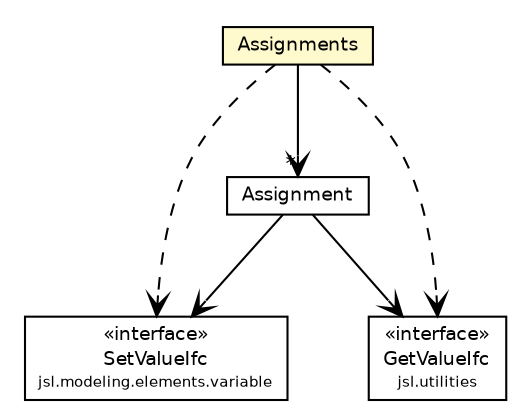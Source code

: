 #!/usr/local/bin/dot
#
# Class diagram 
# Generated by UMLGraph version 5.4 (http://www.umlgraph.org/)
#

digraph G {
	edge [fontname="Helvetica",fontsize=10,labelfontname="Helvetica",labelfontsize=10];
	node [fontname="Helvetica",fontsize=10,shape=plaintext];
	nodesep=0.25;
	ranksep=0.5;
	// jsl.modeling.elements.resource.Assignments
	c27990 [label=<<table title="jsl.modeling.elements.resource.Assignments" border="0" cellborder="1" cellspacing="0" cellpadding="2" port="p" bgcolor="lemonChiffon" href="./Assignments.html">
		<tr><td><table border="0" cellspacing="0" cellpadding="1">
<tr><td align="center" balign="center"> Assignments </td></tr>
		</table></td></tr>
		</table>>, URL="./Assignments.html", fontname="Helvetica", fontcolor="black", fontsize=9.0];
	// jsl.modeling.elements.resource.Assignment
	c27991 [label=<<table title="jsl.modeling.elements.resource.Assignment" border="0" cellborder="1" cellspacing="0" cellpadding="2" port="p" href="./Assignment.html">
		<tr><td><table border="0" cellspacing="0" cellpadding="1">
<tr><td align="center" balign="center"> Assignment </td></tr>
		</table></td></tr>
		</table>>, URL="./Assignment.html", fontname="Helvetica", fontcolor="black", fontsize=9.0];
	// jsl.modeling.elements.variable.SetValueIfc
	c28053 [label=<<table title="jsl.modeling.elements.variable.SetValueIfc" border="0" cellborder="1" cellspacing="0" cellpadding="2" port="p" href="../variable/SetValueIfc.html">
		<tr><td><table border="0" cellspacing="0" cellpadding="1">
<tr><td align="center" balign="center"> &#171;interface&#187; </td></tr>
<tr><td align="center" balign="center"> SetValueIfc </td></tr>
<tr><td align="center" balign="center"><font point-size="7.0"> jsl.modeling.elements.variable </font></td></tr>
		</table></td></tr>
		</table>>, URL="../variable/SetValueIfc.html", fontname="Helvetica", fontcolor="black", fontsize=9.0];
	// jsl.utilities.GetValueIfc
	c28129 [label=<<table title="jsl.utilities.GetValueIfc" border="0" cellborder="1" cellspacing="0" cellpadding="2" port="p" href="../../../utilities/GetValueIfc.html">
		<tr><td><table border="0" cellspacing="0" cellpadding="1">
<tr><td align="center" balign="center"> &#171;interface&#187; </td></tr>
<tr><td align="center" balign="center"> GetValueIfc </td></tr>
<tr><td align="center" balign="center"><font point-size="7.0"> jsl.utilities </font></td></tr>
		</table></td></tr>
		</table>>, URL="../../../utilities/GetValueIfc.html", fontname="Helvetica", fontcolor="black", fontsize=9.0];
	// jsl.modeling.elements.resource.Assignments NAVASSOC jsl.modeling.elements.resource.Assignment
	c27990:p -> c27991:p [taillabel="", label="", headlabel="*", fontname="Helvetica", fontcolor="black", fontsize=10.0, color="black", arrowhead=open];
	// jsl.modeling.elements.resource.Assignment NAVASSOC jsl.modeling.elements.variable.SetValueIfc
	c27991:p -> c28053:p [taillabel="", label="", headlabel="", fontname="Helvetica", fontcolor="black", fontsize=10.0, color="black", arrowhead=open];
	// jsl.modeling.elements.resource.Assignment NAVASSOC jsl.utilities.GetValueIfc
	c27991:p -> c28129:p [taillabel="", label="", headlabel="", fontname="Helvetica", fontcolor="black", fontsize=10.0, color="black", arrowhead=open];
	// jsl.modeling.elements.resource.Assignments DEPEND jsl.utilities.GetValueIfc
	c27990:p -> c28129:p [taillabel="", label="", headlabel="", fontname="Helvetica", fontcolor="black", fontsize=10.0, color="black", arrowhead=open, style=dashed];
	// jsl.modeling.elements.resource.Assignments DEPEND jsl.modeling.elements.variable.SetValueIfc
	c27990:p -> c28053:p [taillabel="", label="", headlabel="", fontname="Helvetica", fontcolor="black", fontsize=10.0, color="black", arrowhead=open, style=dashed];
}

